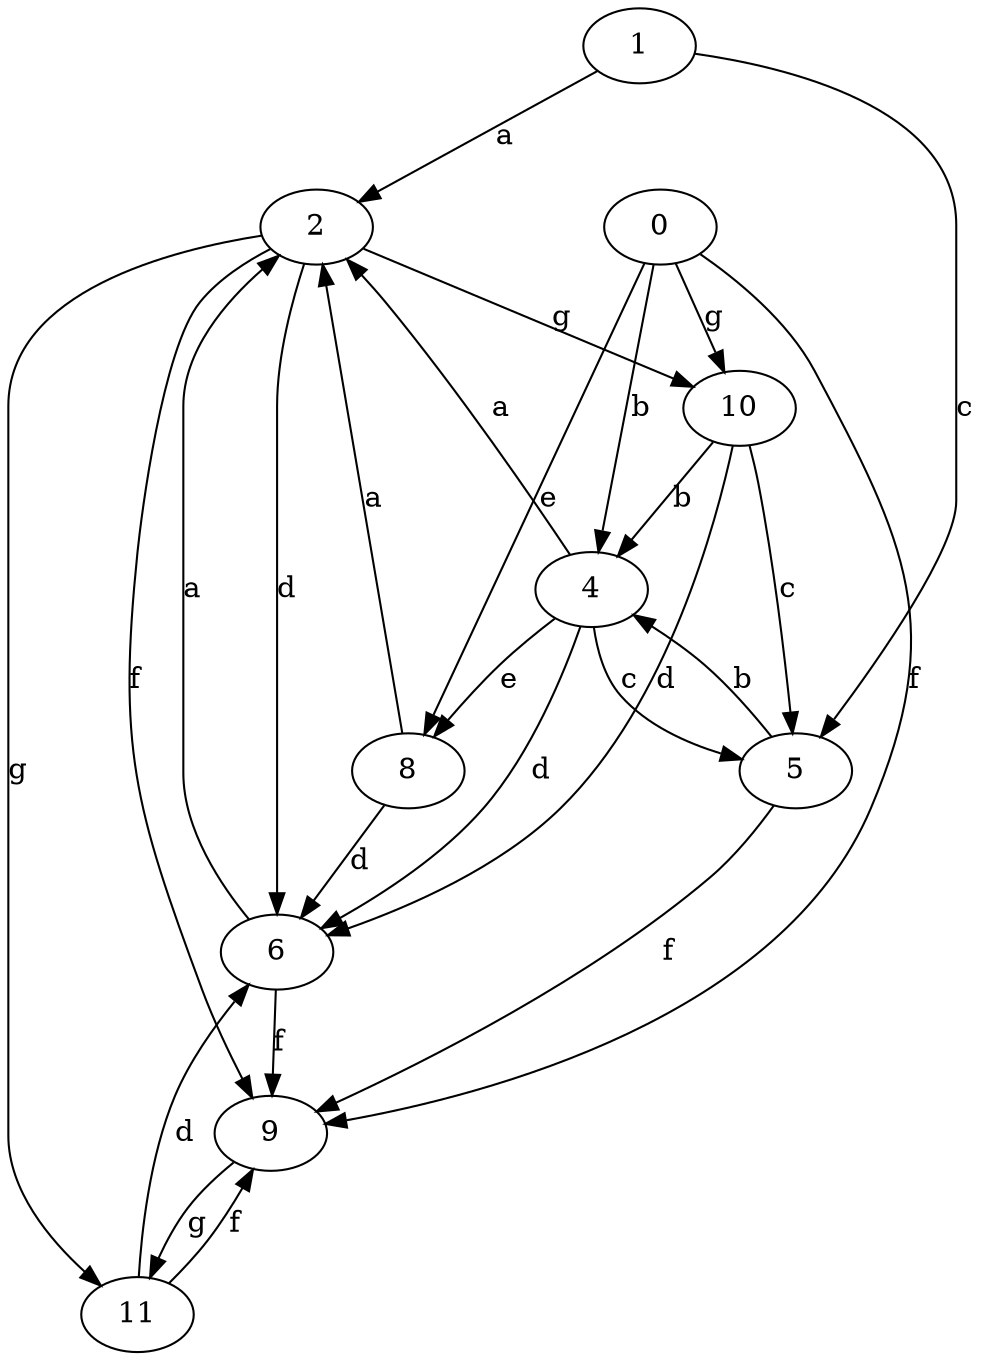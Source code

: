 strict digraph  {
2;
4;
0;
5;
6;
8;
1;
9;
10;
11;
2 -> 6  [label=d];
2 -> 9  [label=f];
2 -> 10  [label=g];
2 -> 11  [label=g];
4 -> 2  [label=a];
4 -> 5  [label=c];
4 -> 6  [label=d];
4 -> 8  [label=e];
0 -> 4  [label=b];
0 -> 8  [label=e];
0 -> 9  [label=f];
0 -> 10  [label=g];
5 -> 4  [label=b];
5 -> 9  [label=f];
6 -> 2  [label=a];
6 -> 9  [label=f];
8 -> 2  [label=a];
8 -> 6  [label=d];
1 -> 2  [label=a];
1 -> 5  [label=c];
9 -> 11  [label=g];
10 -> 4  [label=b];
10 -> 5  [label=c];
10 -> 6  [label=d];
11 -> 6  [label=d];
11 -> 9  [label=f];
}
